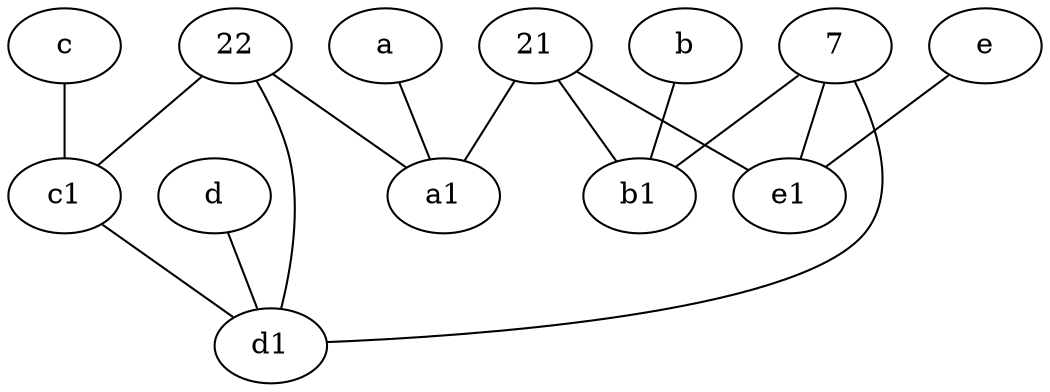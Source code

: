 graph {
	7
	a [pos="8,2!"]
	c1 [pos="4.5,3!"]
	d1 [pos="3,5!"]
	d [pos="2,5!"]
	c [pos="4.5,2!"]
	e [pos="7,9!"]
	a1 [pos="8,3!"]
	b [pos="10,4!"]
	b1 [pos="9,4!"]
	e1 [pos="7,7!"]
	22
	21
	22 -- d1
	21 -- b1
	7 -- b1
	e -- e1
	22 -- c1
	21 -- a1
	a -- a1
	22 -- a1
	c -- c1
	d -- d1
	7 -- d1
	21 -- e1
	7 -- e1
	b -- b1
	c1 -- d1
}
